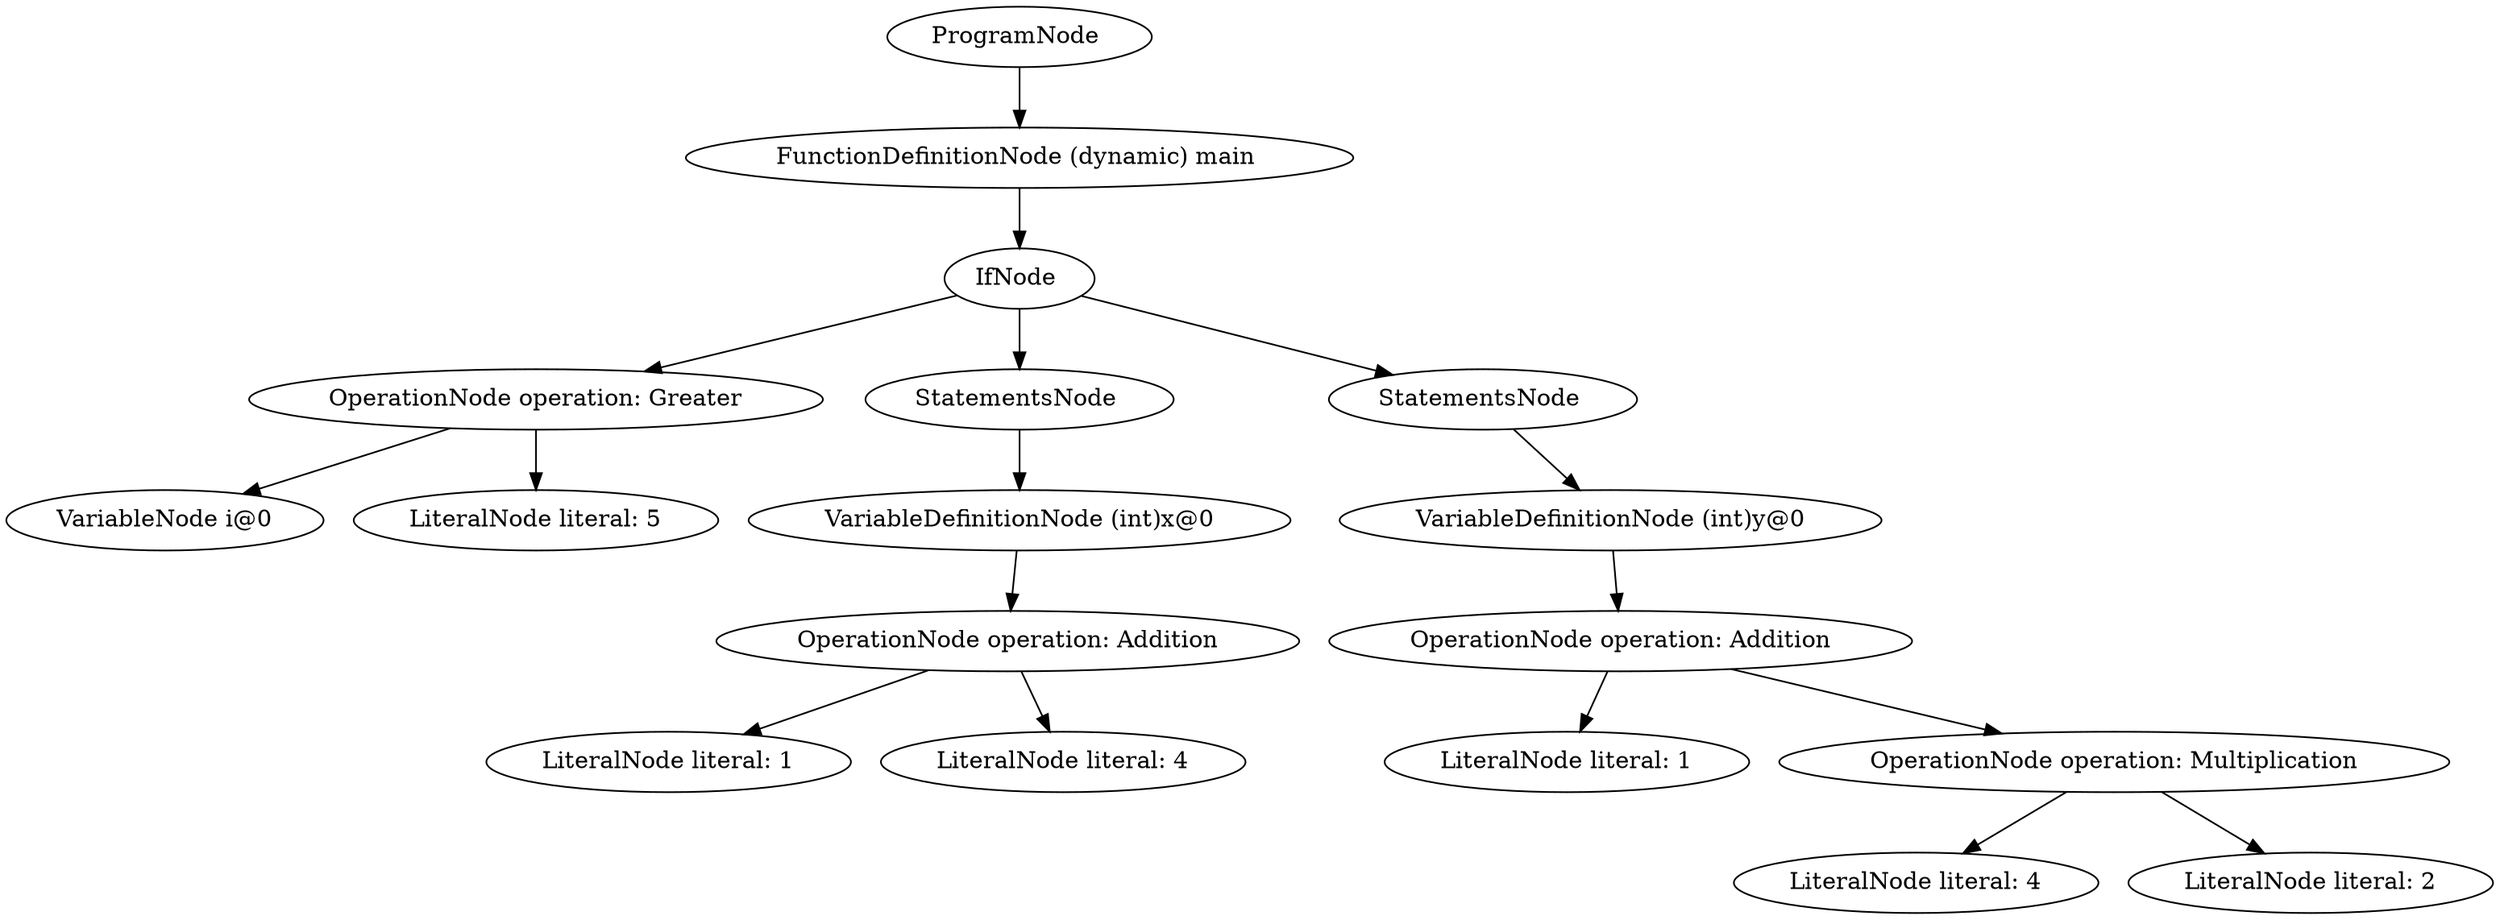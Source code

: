 digraph {
graph [ordering="out"];
node0[label="ProgramNode "];
node1[label="FunctionDefinitionNode (dynamic) main "];
node2[label="IfNode "];
node3[label="OperationNode operation: Greater"];
node4[label="VariableNode i@0"];
node3 -> node4;
node5[label="LiteralNode literal: 5"];
node3 -> node5;
node2 -> node3;
node6[label="StatementsNode "];
node7[label="VariableDefinitionNode (int)x@0"];
node8[label="OperationNode operation: Addition"];
node9[label="LiteralNode literal: 1"];
node8 -> node9;
node10[label="LiteralNode literal: 4"];
node8 -> node10;
node7 -> node8;
node6 -> node7;
node2 -> node6;
node11[label="StatementsNode "];
node12[label="VariableDefinitionNode (int)y@0"];
node13[label="OperationNode operation: Addition"];
node14[label="LiteralNode literal: 1"];
node13 -> node14;
node15[label="OperationNode operation: Multiplication"];
node16[label="LiteralNode literal: 4"];
node15 -> node16;
node17[label="LiteralNode literal: 2"];
node15 -> node17;
node13 -> node15;
node12 -> node13;
node11 -> node12;
node2 -> node11;
node1 -> node2;
node0 -> node1;
}
